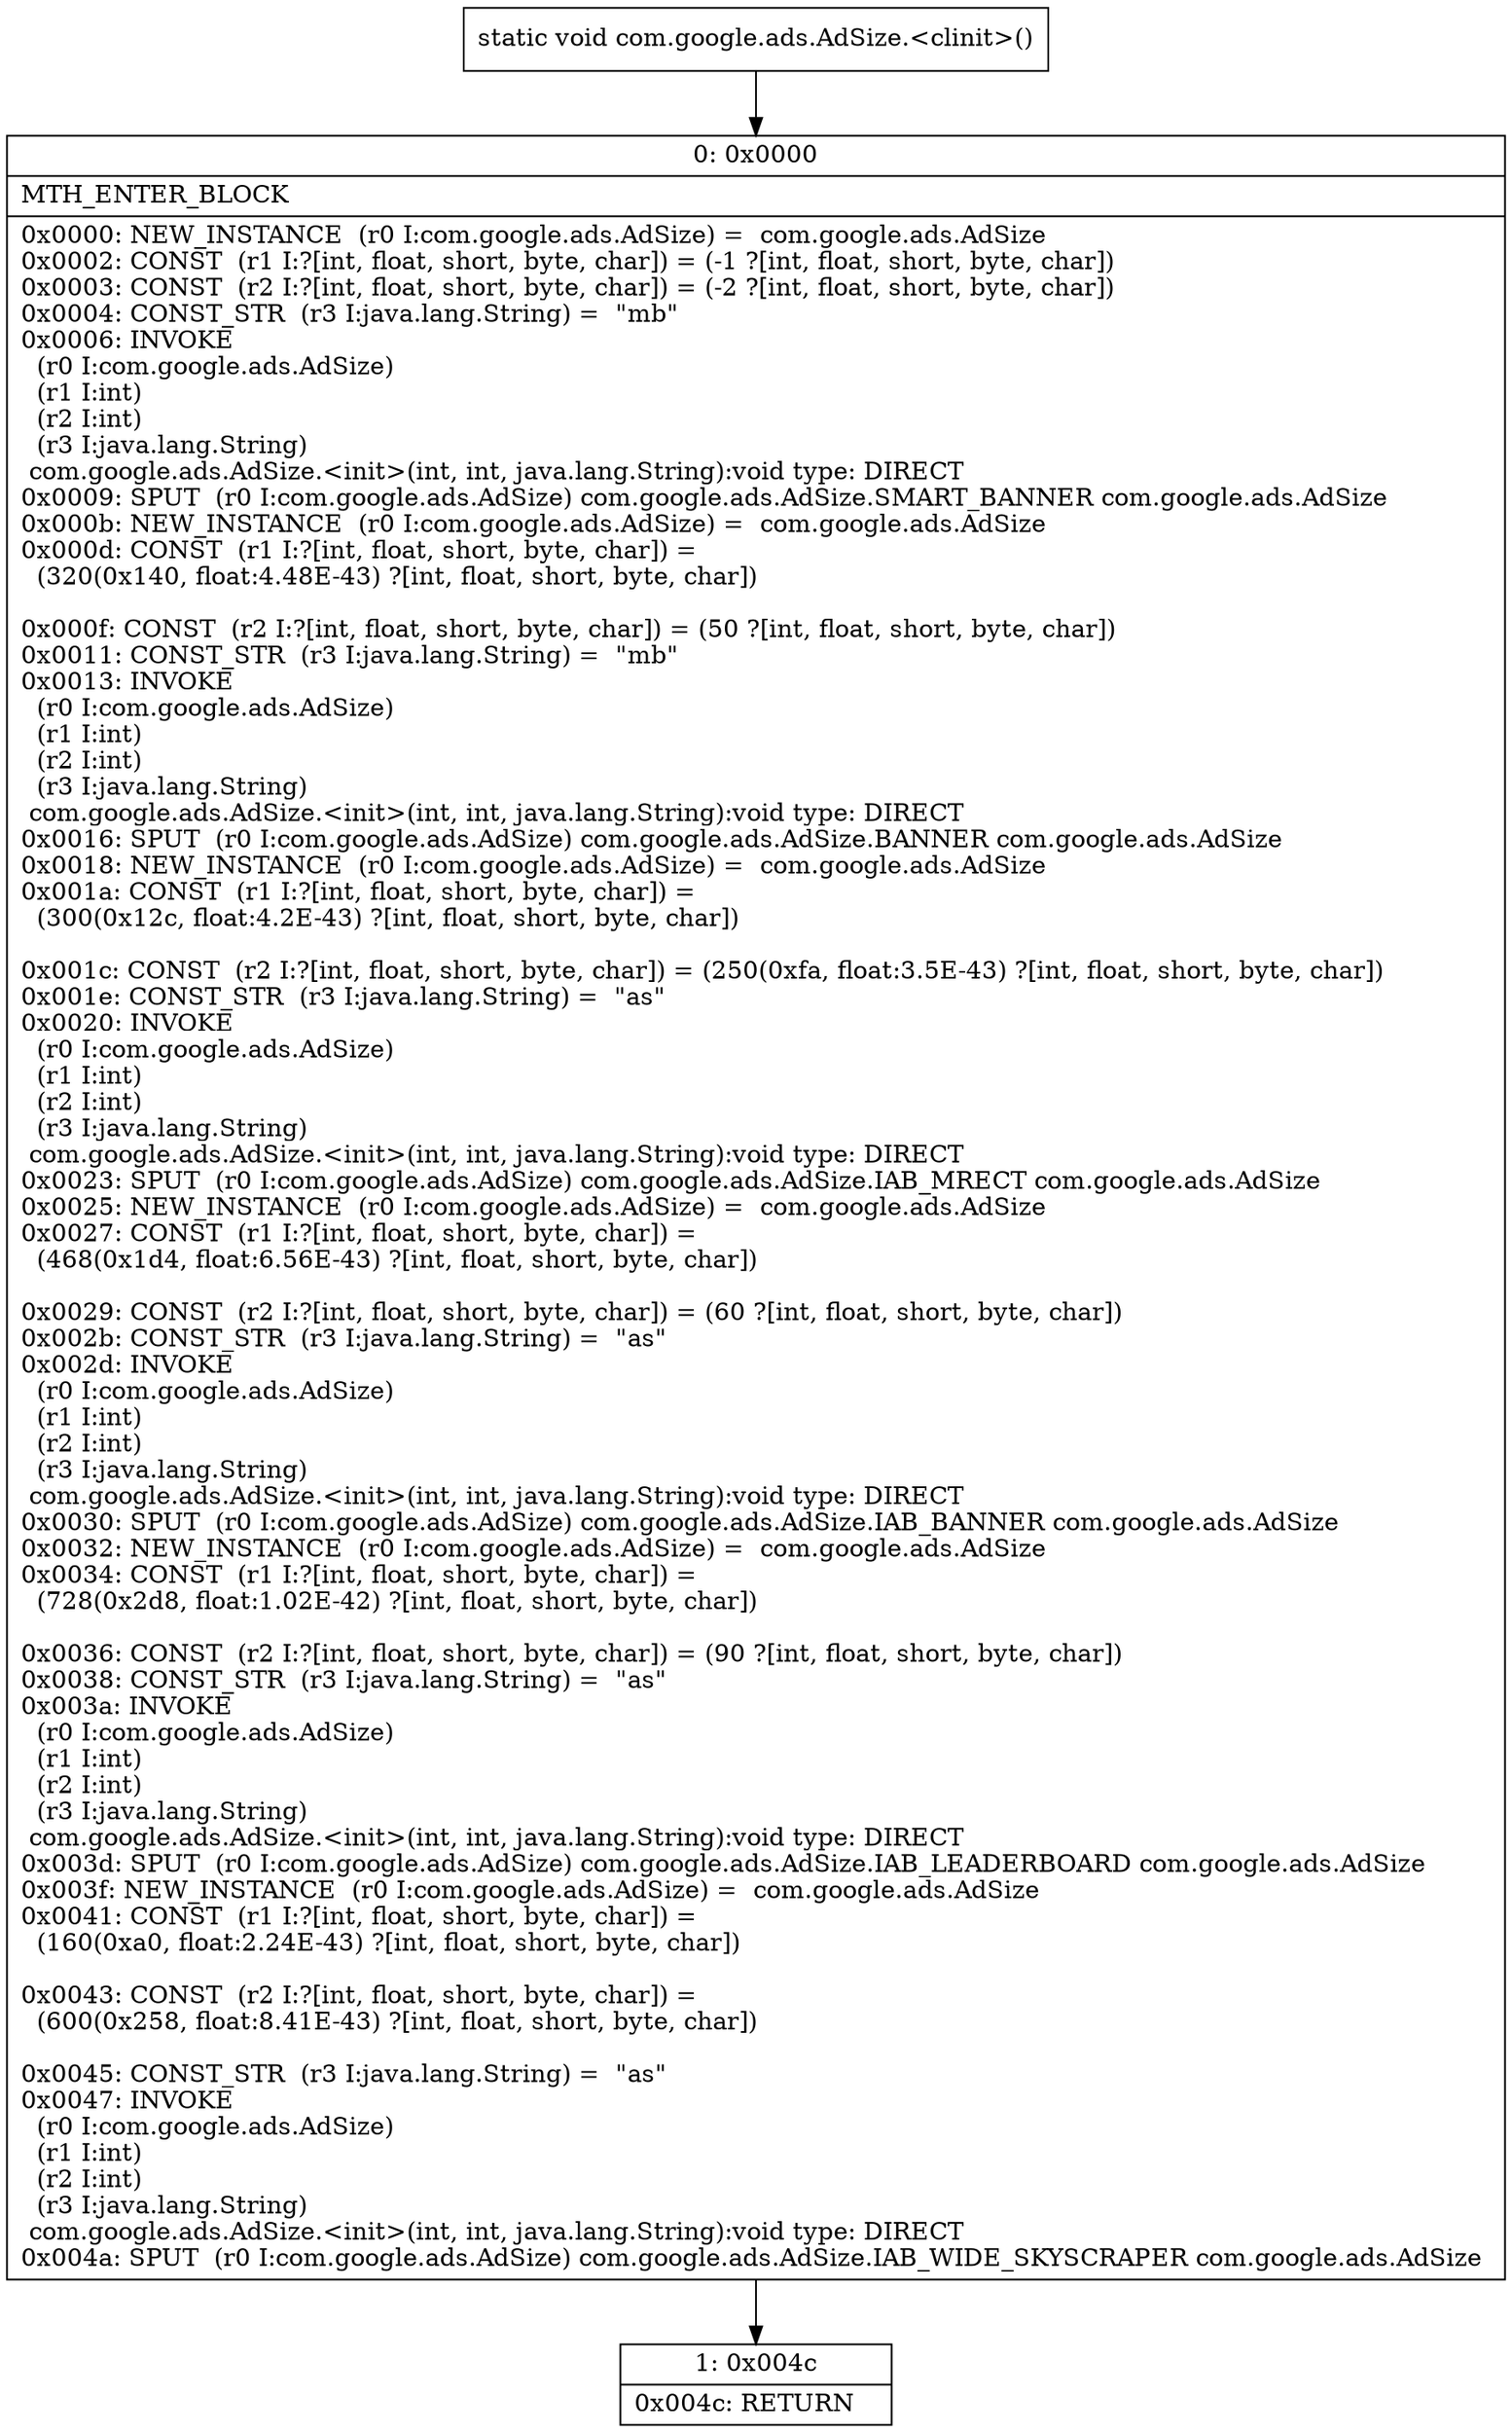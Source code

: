 digraph "CFG forcom.google.ads.AdSize.\<clinit\>()V" {
Node_0 [shape=record,label="{0\:\ 0x0000|MTH_ENTER_BLOCK\l|0x0000: NEW_INSTANCE  (r0 I:com.google.ads.AdSize) =  com.google.ads.AdSize \l0x0002: CONST  (r1 I:?[int, float, short, byte, char]) = (\-1 ?[int, float, short, byte, char]) \l0x0003: CONST  (r2 I:?[int, float, short, byte, char]) = (\-2 ?[int, float, short, byte, char]) \l0x0004: CONST_STR  (r3 I:java.lang.String) =  \"mb\" \l0x0006: INVOKE  \l  (r0 I:com.google.ads.AdSize)\l  (r1 I:int)\l  (r2 I:int)\l  (r3 I:java.lang.String)\l com.google.ads.AdSize.\<init\>(int, int, java.lang.String):void type: DIRECT \l0x0009: SPUT  (r0 I:com.google.ads.AdSize) com.google.ads.AdSize.SMART_BANNER com.google.ads.AdSize \l0x000b: NEW_INSTANCE  (r0 I:com.google.ads.AdSize) =  com.google.ads.AdSize \l0x000d: CONST  (r1 I:?[int, float, short, byte, char]) = \l  (320(0x140, float:4.48E\-43) ?[int, float, short, byte, char])\l \l0x000f: CONST  (r2 I:?[int, float, short, byte, char]) = (50 ?[int, float, short, byte, char]) \l0x0011: CONST_STR  (r3 I:java.lang.String) =  \"mb\" \l0x0013: INVOKE  \l  (r0 I:com.google.ads.AdSize)\l  (r1 I:int)\l  (r2 I:int)\l  (r3 I:java.lang.String)\l com.google.ads.AdSize.\<init\>(int, int, java.lang.String):void type: DIRECT \l0x0016: SPUT  (r0 I:com.google.ads.AdSize) com.google.ads.AdSize.BANNER com.google.ads.AdSize \l0x0018: NEW_INSTANCE  (r0 I:com.google.ads.AdSize) =  com.google.ads.AdSize \l0x001a: CONST  (r1 I:?[int, float, short, byte, char]) = \l  (300(0x12c, float:4.2E\-43) ?[int, float, short, byte, char])\l \l0x001c: CONST  (r2 I:?[int, float, short, byte, char]) = (250(0xfa, float:3.5E\-43) ?[int, float, short, byte, char]) \l0x001e: CONST_STR  (r3 I:java.lang.String) =  \"as\" \l0x0020: INVOKE  \l  (r0 I:com.google.ads.AdSize)\l  (r1 I:int)\l  (r2 I:int)\l  (r3 I:java.lang.String)\l com.google.ads.AdSize.\<init\>(int, int, java.lang.String):void type: DIRECT \l0x0023: SPUT  (r0 I:com.google.ads.AdSize) com.google.ads.AdSize.IAB_MRECT com.google.ads.AdSize \l0x0025: NEW_INSTANCE  (r0 I:com.google.ads.AdSize) =  com.google.ads.AdSize \l0x0027: CONST  (r1 I:?[int, float, short, byte, char]) = \l  (468(0x1d4, float:6.56E\-43) ?[int, float, short, byte, char])\l \l0x0029: CONST  (r2 I:?[int, float, short, byte, char]) = (60 ?[int, float, short, byte, char]) \l0x002b: CONST_STR  (r3 I:java.lang.String) =  \"as\" \l0x002d: INVOKE  \l  (r0 I:com.google.ads.AdSize)\l  (r1 I:int)\l  (r2 I:int)\l  (r3 I:java.lang.String)\l com.google.ads.AdSize.\<init\>(int, int, java.lang.String):void type: DIRECT \l0x0030: SPUT  (r0 I:com.google.ads.AdSize) com.google.ads.AdSize.IAB_BANNER com.google.ads.AdSize \l0x0032: NEW_INSTANCE  (r0 I:com.google.ads.AdSize) =  com.google.ads.AdSize \l0x0034: CONST  (r1 I:?[int, float, short, byte, char]) = \l  (728(0x2d8, float:1.02E\-42) ?[int, float, short, byte, char])\l \l0x0036: CONST  (r2 I:?[int, float, short, byte, char]) = (90 ?[int, float, short, byte, char]) \l0x0038: CONST_STR  (r3 I:java.lang.String) =  \"as\" \l0x003a: INVOKE  \l  (r0 I:com.google.ads.AdSize)\l  (r1 I:int)\l  (r2 I:int)\l  (r3 I:java.lang.String)\l com.google.ads.AdSize.\<init\>(int, int, java.lang.String):void type: DIRECT \l0x003d: SPUT  (r0 I:com.google.ads.AdSize) com.google.ads.AdSize.IAB_LEADERBOARD com.google.ads.AdSize \l0x003f: NEW_INSTANCE  (r0 I:com.google.ads.AdSize) =  com.google.ads.AdSize \l0x0041: CONST  (r1 I:?[int, float, short, byte, char]) = \l  (160(0xa0, float:2.24E\-43) ?[int, float, short, byte, char])\l \l0x0043: CONST  (r2 I:?[int, float, short, byte, char]) = \l  (600(0x258, float:8.41E\-43) ?[int, float, short, byte, char])\l \l0x0045: CONST_STR  (r3 I:java.lang.String) =  \"as\" \l0x0047: INVOKE  \l  (r0 I:com.google.ads.AdSize)\l  (r1 I:int)\l  (r2 I:int)\l  (r3 I:java.lang.String)\l com.google.ads.AdSize.\<init\>(int, int, java.lang.String):void type: DIRECT \l0x004a: SPUT  (r0 I:com.google.ads.AdSize) com.google.ads.AdSize.IAB_WIDE_SKYSCRAPER com.google.ads.AdSize \l}"];
Node_1 [shape=record,label="{1\:\ 0x004c|0x004c: RETURN   \l}"];
MethodNode[shape=record,label="{static void com.google.ads.AdSize.\<clinit\>() }"];
MethodNode -> Node_0;
Node_0 -> Node_1;
}


